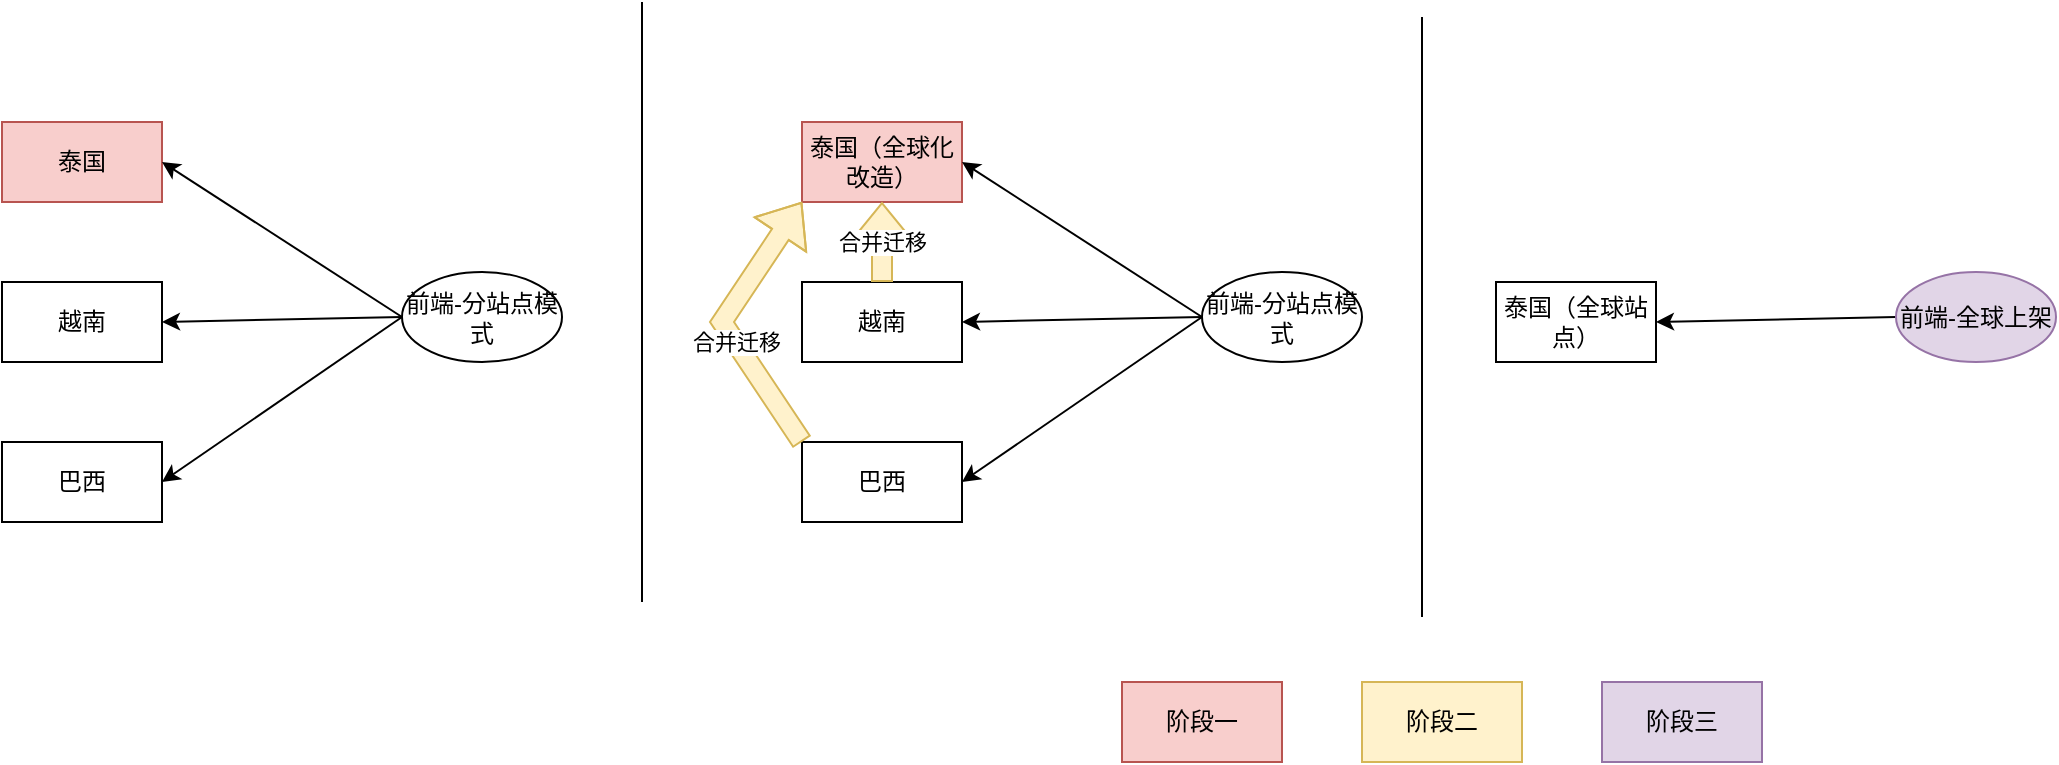 <mxfile version="24.7.16">
  <diagram name="第 1 页" id="BjR6WlGg6ODKi7EpaIOA">
    <mxGraphModel dx="1194" dy="551" grid="1" gridSize="10" guides="1" tooltips="1" connect="1" arrows="1" fold="1" page="1" pageScale="1" pageWidth="827" pageHeight="1169" math="0" shadow="0">
      <root>
        <mxCell id="0" />
        <mxCell id="1" parent="0" />
        <mxCell id="pxvpL8ZBWwz0fx2j1Rx1-1" value="泰国" style="rounded=0;whiteSpace=wrap;html=1;fillColor=#f8cecc;strokeColor=#b85450;" vertex="1" parent="1">
          <mxGeometry x="80" y="80" width="80" height="40" as="geometry" />
        </mxCell>
        <mxCell id="pxvpL8ZBWwz0fx2j1Rx1-2" value="越南" style="rounded=0;whiteSpace=wrap;html=1;" vertex="1" parent="1">
          <mxGeometry x="80" y="160" width="80" height="40" as="geometry" />
        </mxCell>
        <mxCell id="pxvpL8ZBWwz0fx2j1Rx1-3" value="巴西" style="rounded=0;whiteSpace=wrap;html=1;" vertex="1" parent="1">
          <mxGeometry x="80" y="240" width="80" height="40" as="geometry" />
        </mxCell>
        <mxCell id="pxvpL8ZBWwz0fx2j1Rx1-5" style="rounded=0;orthogonalLoop=1;jettySize=auto;html=1;exitX=0;exitY=0.5;exitDx=0;exitDy=0;entryX=1;entryY=0.5;entryDx=0;entryDy=0;" edge="1" parent="1" source="pxvpL8ZBWwz0fx2j1Rx1-4" target="pxvpL8ZBWwz0fx2j1Rx1-1">
          <mxGeometry relative="1" as="geometry" />
        </mxCell>
        <mxCell id="pxvpL8ZBWwz0fx2j1Rx1-6" style="rounded=0;orthogonalLoop=1;jettySize=auto;html=1;exitX=0;exitY=0.5;exitDx=0;exitDy=0;entryX=1;entryY=0.5;entryDx=0;entryDy=0;" edge="1" parent="1" source="pxvpL8ZBWwz0fx2j1Rx1-4" target="pxvpL8ZBWwz0fx2j1Rx1-2">
          <mxGeometry relative="1" as="geometry" />
        </mxCell>
        <mxCell id="pxvpL8ZBWwz0fx2j1Rx1-7" style="rounded=0;orthogonalLoop=1;jettySize=auto;html=1;exitX=0;exitY=0.5;exitDx=0;exitDy=0;entryX=1;entryY=0.5;entryDx=0;entryDy=0;" edge="1" parent="1" source="pxvpL8ZBWwz0fx2j1Rx1-4" target="pxvpL8ZBWwz0fx2j1Rx1-3">
          <mxGeometry relative="1" as="geometry" />
        </mxCell>
        <mxCell id="pxvpL8ZBWwz0fx2j1Rx1-4" value="前端-分站点模式" style="ellipse;whiteSpace=wrap;html=1;" vertex="1" parent="1">
          <mxGeometry x="280" y="155" width="80" height="45" as="geometry" />
        </mxCell>
        <mxCell id="pxvpL8ZBWwz0fx2j1Rx1-8" value="泰国（全球化改造）" style="rounded=0;whiteSpace=wrap;html=1;fillColor=#f8cecc;strokeColor=#b85450;" vertex="1" parent="1">
          <mxGeometry x="480" y="80" width="80" height="40" as="geometry" />
        </mxCell>
        <mxCell id="pxvpL8ZBWwz0fx2j1Rx1-9" value="越南" style="rounded=0;whiteSpace=wrap;html=1;" vertex="1" parent="1">
          <mxGeometry x="480" y="160" width="80" height="40" as="geometry" />
        </mxCell>
        <mxCell id="pxvpL8ZBWwz0fx2j1Rx1-10" value="巴西" style="rounded=0;whiteSpace=wrap;html=1;" vertex="1" parent="1">
          <mxGeometry x="480" y="240" width="80" height="40" as="geometry" />
        </mxCell>
        <mxCell id="pxvpL8ZBWwz0fx2j1Rx1-11" style="rounded=0;orthogonalLoop=1;jettySize=auto;html=1;exitX=0;exitY=0.5;exitDx=0;exitDy=0;entryX=1;entryY=0.5;entryDx=0;entryDy=0;" edge="1" parent="1" source="pxvpL8ZBWwz0fx2j1Rx1-14" target="pxvpL8ZBWwz0fx2j1Rx1-8">
          <mxGeometry relative="1" as="geometry" />
        </mxCell>
        <mxCell id="pxvpL8ZBWwz0fx2j1Rx1-12" style="rounded=0;orthogonalLoop=1;jettySize=auto;html=1;exitX=0;exitY=0.5;exitDx=0;exitDy=0;entryX=1;entryY=0.5;entryDx=0;entryDy=0;" edge="1" parent="1" source="pxvpL8ZBWwz0fx2j1Rx1-14" target="pxvpL8ZBWwz0fx2j1Rx1-9">
          <mxGeometry relative="1" as="geometry" />
        </mxCell>
        <mxCell id="pxvpL8ZBWwz0fx2j1Rx1-13" style="rounded=0;orthogonalLoop=1;jettySize=auto;html=1;exitX=0;exitY=0.5;exitDx=0;exitDy=0;entryX=1;entryY=0.5;entryDx=0;entryDy=0;" edge="1" parent="1" source="pxvpL8ZBWwz0fx2j1Rx1-14" target="pxvpL8ZBWwz0fx2j1Rx1-10">
          <mxGeometry relative="1" as="geometry" />
        </mxCell>
        <mxCell id="pxvpL8ZBWwz0fx2j1Rx1-14" value="前端-分站点模式" style="ellipse;whiteSpace=wrap;html=1;" vertex="1" parent="1">
          <mxGeometry x="680" y="155" width="80" height="45" as="geometry" />
        </mxCell>
        <mxCell id="pxvpL8ZBWwz0fx2j1Rx1-17" value="合并迁移" style="shape=flexArrow;endArrow=classic;html=1;rounded=0;entryX=0.5;entryY=1;entryDx=0;entryDy=0;exitX=0.5;exitY=0;exitDx=0;exitDy=0;fillColor=#fff2cc;strokeColor=#d6b656;" edge="1" parent="1" source="pxvpL8ZBWwz0fx2j1Rx1-9" target="pxvpL8ZBWwz0fx2j1Rx1-8">
          <mxGeometry width="50" height="50" relative="1" as="geometry">
            <mxPoint x="410" y="320" as="sourcePoint" />
            <mxPoint x="460" y="270" as="targetPoint" />
          </mxGeometry>
        </mxCell>
        <mxCell id="pxvpL8ZBWwz0fx2j1Rx1-18" value="" style="shape=flexArrow;endArrow=classic;html=1;rounded=0;entryX=0;entryY=1;entryDx=0;entryDy=0;exitX=0;exitY=0;exitDx=0;exitDy=0;fillColor=#fff2cc;strokeColor=#d6b656;" edge="1" parent="1" source="pxvpL8ZBWwz0fx2j1Rx1-10" target="pxvpL8ZBWwz0fx2j1Rx1-8">
          <mxGeometry width="50" height="50" relative="1" as="geometry">
            <mxPoint x="410" y="320" as="sourcePoint" />
            <mxPoint x="460" y="270" as="targetPoint" />
            <Array as="points">
              <mxPoint x="440" y="180" />
            </Array>
          </mxGeometry>
        </mxCell>
        <mxCell id="pxvpL8ZBWwz0fx2j1Rx1-19" value="合并迁移" style="edgeLabel;html=1;align=center;verticalAlign=middle;resizable=0;points=[];" vertex="1" connectable="0" parent="pxvpL8ZBWwz0fx2j1Rx1-18">
          <mxGeometry x="-0.169" relative="1" as="geometry">
            <mxPoint as="offset" />
          </mxGeometry>
        </mxCell>
        <mxCell id="pxvpL8ZBWwz0fx2j1Rx1-20" value="泰国（全球站点）" style="rounded=0;whiteSpace=wrap;html=1;" vertex="1" parent="1">
          <mxGeometry x="827" y="160" width="80" height="40" as="geometry" />
        </mxCell>
        <mxCell id="pxvpL8ZBWwz0fx2j1Rx1-23" style="rounded=0;orthogonalLoop=1;jettySize=auto;html=1;exitX=0;exitY=0.5;exitDx=0;exitDy=0;entryX=1;entryY=0.5;entryDx=0;entryDy=0;" edge="1" parent="1" source="pxvpL8ZBWwz0fx2j1Rx1-26" target="pxvpL8ZBWwz0fx2j1Rx1-20">
          <mxGeometry relative="1" as="geometry" />
        </mxCell>
        <mxCell id="pxvpL8ZBWwz0fx2j1Rx1-26" value="前端-全球上架" style="ellipse;whiteSpace=wrap;html=1;fillColor=#e1d5e7;strokeColor=#9673a6;" vertex="1" parent="1">
          <mxGeometry x="1027" y="155" width="80" height="45" as="geometry" />
        </mxCell>
        <mxCell id="pxvpL8ZBWwz0fx2j1Rx1-27" value="阶段一" style="rounded=0;whiteSpace=wrap;html=1;fillColor=#f8cecc;strokeColor=#b85450;" vertex="1" parent="1">
          <mxGeometry x="640" y="360" width="80" height="40" as="geometry" />
        </mxCell>
        <mxCell id="pxvpL8ZBWwz0fx2j1Rx1-28" value="阶段二" style="rounded=0;whiteSpace=wrap;html=1;fillColor=#fff2cc;strokeColor=#d6b656;" vertex="1" parent="1">
          <mxGeometry x="760" y="360" width="80" height="40" as="geometry" />
        </mxCell>
        <mxCell id="pxvpL8ZBWwz0fx2j1Rx1-29" value="阶段三" style="rounded=0;whiteSpace=wrap;html=1;fillColor=#e1d5e7;strokeColor=#9673a6;" vertex="1" parent="1">
          <mxGeometry x="880" y="360" width="80" height="40" as="geometry" />
        </mxCell>
        <mxCell id="pxvpL8ZBWwz0fx2j1Rx1-30" value="" style="endArrow=none;html=1;rounded=0;" edge="1" parent="1">
          <mxGeometry width="50" height="50" relative="1" as="geometry">
            <mxPoint x="400" y="320" as="sourcePoint" />
            <mxPoint x="400" y="20" as="targetPoint" />
          </mxGeometry>
        </mxCell>
        <mxCell id="pxvpL8ZBWwz0fx2j1Rx1-31" value="" style="endArrow=none;html=1;rounded=0;" edge="1" parent="1">
          <mxGeometry width="50" height="50" relative="1" as="geometry">
            <mxPoint x="790" y="327.5" as="sourcePoint" />
            <mxPoint x="790" y="27.5" as="targetPoint" />
          </mxGeometry>
        </mxCell>
      </root>
    </mxGraphModel>
  </diagram>
</mxfile>

